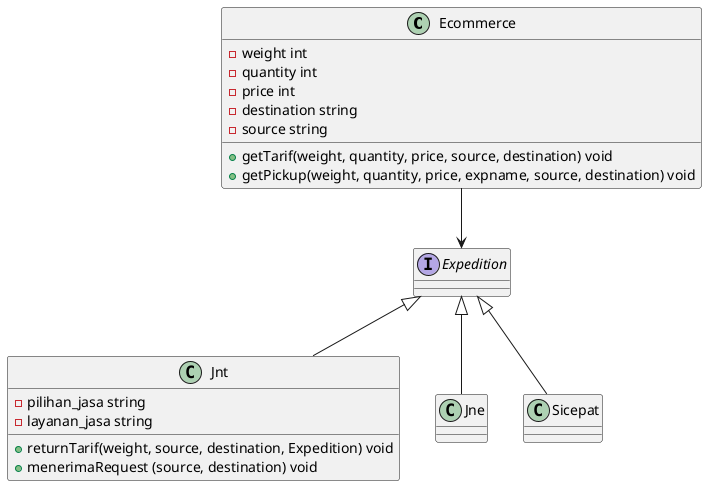 @startuml Main

Ecommerce --> Expedition
Expedition <|-- Jnt
Expedition <|-- Jne
Expedition <|-- Sicepat
class Ecommerce {
    - weight int
    - quantity int
    - price int
    - destination string
    - source string
    + getTarif(weight, quantity, price, source, destination) void
    + getPickup(weight, quantity, price, expname, source, destination) void
}

interface Expedition {
/' #TODO: Populate '/
}

class Jne {
/' #TODO: Populate '/
}

class Jnt {
    - pilihan_jasa string
    - layanan_jasa string
    + returnTarif(weight, source, destination, Expedition) void
    + menerimaRequest (source, destination) void
}

class Sicepat {
/' #TODO: Populate '/
}

/' TODO: Add diagram link '/


@enduml